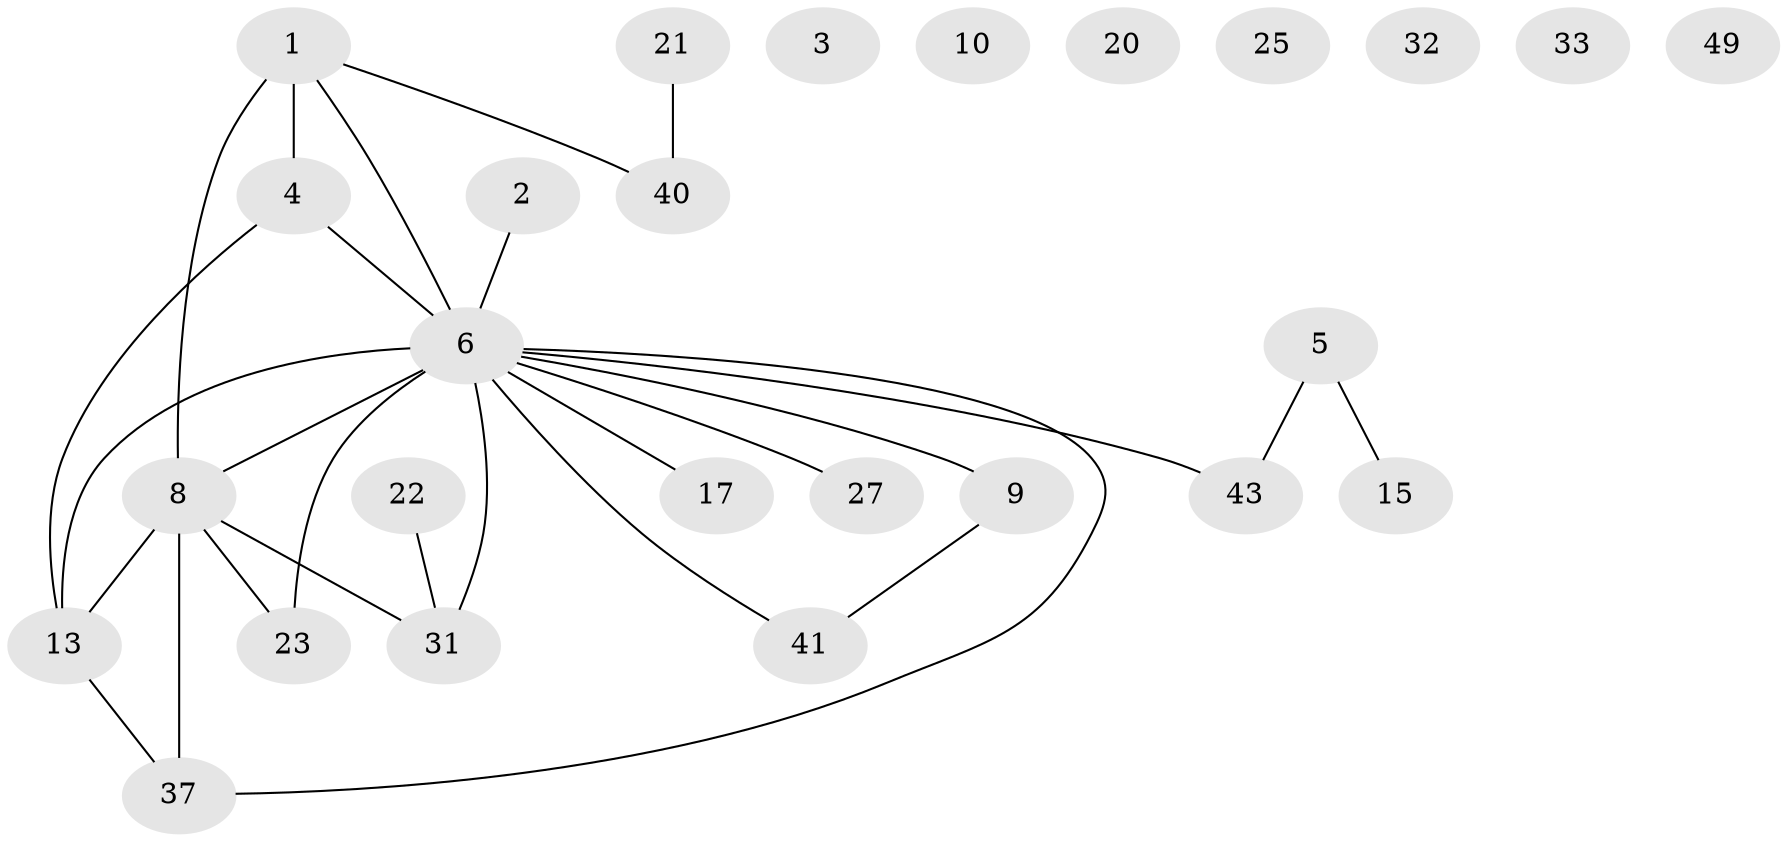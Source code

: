 // original degree distribution, {2: 0.28846153846153844, 1: 0.15384615384615385, 0: 0.1346153846153846, 5: 0.11538461538461539, 3: 0.23076923076923078, 4: 0.07692307692307693}
// Generated by graph-tools (version 1.1) at 2025/13/03/09/25 04:13:06]
// undirected, 26 vertices, 27 edges
graph export_dot {
graph [start="1"]
  node [color=gray90,style=filled];
  1 [super="+12+30"];
  2;
  3;
  4 [super="+34"];
  5 [super="+7"];
  6 [super="+47+48+11"];
  8 [super="+26+14"];
  9 [super="+18"];
  10;
  13 [super="+28"];
  15;
  17;
  20;
  21 [super="+38"];
  22;
  23;
  25;
  27 [super="+42"];
  31;
  32;
  33;
  37;
  40 [super="+45"];
  41;
  43;
  49;
  1 -- 4 [weight=2];
  1 -- 8 [weight=2];
  1 -- 6;
  1 -- 40;
  2 -- 6;
  4 -- 6 [weight=2];
  4 -- 13;
  5 -- 43;
  5 -- 15;
  6 -- 17;
  6 -- 23 [weight=2];
  6 -- 31;
  6 -- 43;
  6 -- 13;
  6 -- 9;
  6 -- 8 [weight=2];
  6 -- 37;
  6 -- 41;
  6 -- 27;
  8 -- 37;
  8 -- 13;
  8 -- 23;
  8 -- 31;
  9 -- 41;
  13 -- 37;
  21 -- 40;
  22 -- 31;
}
